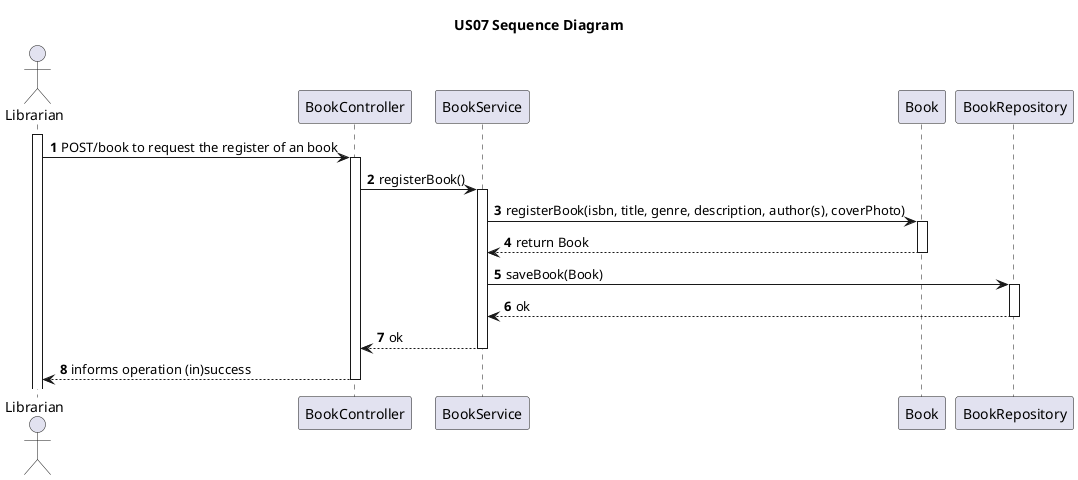 @startuml
'https://SubscriptionServicetuml.com/sequence-diagram

title US07 Sequence Diagram

autoactivate on
autonumber


actor "Librarian" as user
participant "BookController" as ctrl
participant "BookService" as ser
participant "Book" as Book
participant "BookRepository" as repo
activate user


user -> ctrl: POST/book to request the register of an book
ctrl -> ser: registerBook()
ser -> Book: registerBook(isbn, title, genre, description, author(s), coverPhoto)
Book --> ser: return Book
ser -> repo: saveBook(Book)
repo --> ser: ok
ser --> ctrl: ok
ctrl -->user: informs operation (in)success


@enduml
